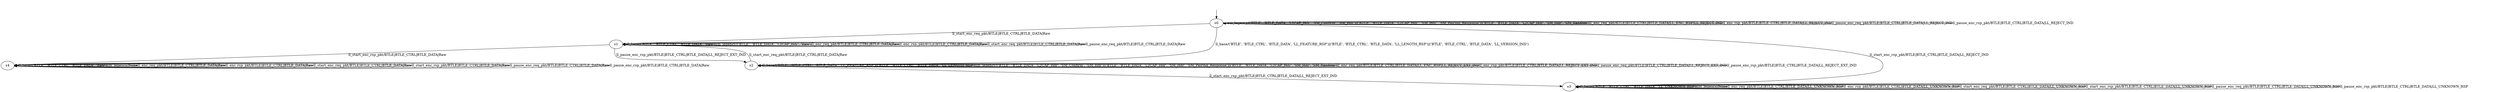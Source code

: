 digraph peripheral_all_test {
s0 [label="s0"];
s1 [label="s1"];
s2 [label="s2"];
s3 [label="s3"];
s4 [label="s4"];
s0 -> s2  [label="ll_base/('BTLE', 'BTLE_CTRL', 'BTLE_DATA', 'LL_FEATURE_RSP')|('BTLE', 'BTLE_CTRL', 'BTLE_DATA', 'LL_LENGTH_RSP')|('BTLE', 'BTLE_CTRL', 'BTLE_DATA', 'LL_VERSION_IND')"];
s0 -> s0  [label="sm_legency/('BTLE', 'BTLE_DATA', 'L2CAP_Hdr', 'SM_Confirm', 'SM_Hdr')|('BTLE', 'BTLE_DATA', 'L2CAP_Hdr', 'SM_Hdr', 'SM_Pairing_Response')|('BTLE', 'BTLE_DATA', 'L2CAP_Hdr', 'SM_Hdr', 'SM_Random')"];
s0 -> s0  [label="ll_enc_req_pkt/BTLE|BTLE_CTRL|BTLE_DATA|LL_ENC_RSP|LL_REJECT_IND"];
s0 -> s0  [label="ll_enc_rsp_pkt/BTLE|BTLE_CTRL|BTLE_DATA|LL_REJECT_IND"];
s0 -> s1  [label="ll_start_enc_req_pkt/BTLE|BTLE_CTRL|BTLE_DATA|Raw"];
s0 -> s3  [label="ll_start_enc_rsp_pkt/BTLE|BTLE_CTRL|BTLE_DATA|LL_REJECT_IND"];
s0 -> s0  [label="ll_pause_enc_req_pkt/BTLE|BTLE_CTRL|BTLE_DATA|LL_REJECT_IND"];
s0 -> s0  [label="ll_pause_enc_rsp_pkt/BTLE|BTLE_CTRL|BTLE_DATA|LL_REJECT_IND"];
s1 -> s1  [label="ll_base/('BTLE', 'BTLE_CTRL', 'BTLE_DATA', 'Raw')"];
s1 -> s1  [label="sm_legency/('BTLE', 'BTLE_DATA', 'L2CAP_Hdr', 'Raw')"];
s1 -> s1  [label="ll_enc_req_pkt/BTLE|BTLE_CTRL|BTLE_DATA|Raw"];
s1 -> s1  [label="ll_enc_rsp_pkt/BTLE|BTLE_CTRL|BTLE_DATA|Raw"];
s1 -> s1  [label="ll_start_enc_req_pkt/BTLE|BTLE_CTRL|BTLE_DATA|Raw"];
s1 -> s4  [label="ll_start_enc_rsp_pkt/BTLE|BTLE_CTRL|BTLE_DATA|Raw"];
s1 -> s1  [label="ll_pause_enc_req_pkt/BTLE|BTLE_CTRL|BTLE_DATA|Raw"];
s1 -> s2  [label="ll_pause_enc_rsp_pkt/BTLE|BTLE_CTRL|BTLE_DATA|LL_REJECT_EXT_IND"];
s2 -> s2  [label="ll_base/('BTLE', 'BTLE_CTRL', 'BTLE_DATA', 'LL_FEATURE_RSP')|('BTLE', 'BTLE_CTRL', 'BTLE_DATA', 'LL_LENGTH_RSP')"];
s2 -> s2  [label="sm_legency/('BTLE', 'BTLE_DATA', 'L2CAP_Hdr', 'SM_Confirm', 'SM_Hdr')|('BTLE', 'BTLE_DATA', 'L2CAP_Hdr', 'SM_Hdr', 'SM_Pairing_Response')|('BTLE', 'BTLE_DATA', 'L2CAP_Hdr', 'SM_Hdr', 'SM_Random')"];
s2 -> s2  [label="ll_enc_req_pkt/BTLE|BTLE_CTRL|BTLE_DATA|LL_ENC_RSP|LL_REJECT_EXT_IND"];
s2 -> s2  [label="ll_enc_rsp_pkt/BTLE|BTLE_CTRL|BTLE_DATA|LL_REJECT_EXT_IND"];
s2 -> s1  [label="ll_start_enc_req_pkt/BTLE|BTLE_CTRL|BTLE_DATA|Raw"];
s2 -> s3  [label="ll_start_enc_rsp_pkt/BTLE|BTLE_CTRL|BTLE_DATA|LL_REJECT_EXT_IND"];
s2 -> s2  [label="ll_pause_enc_req_pkt/BTLE|BTLE_CTRL|BTLE_DATA|LL_REJECT_EXT_IND"];
s2 -> s2  [label="ll_pause_enc_rsp_pkt/BTLE|BTLE_CTRL|BTLE_DATA|LL_REJECT_EXT_IND"];
s3 -> s3  [label="ll_base/('BTLE', 'BTLE_CTRL', 'BTLE_DATA', 'LL_UNKNOWN_RSP')"];
s3 -> s3  [label="sm_legency/None"];
s3 -> s3  [label="ll_enc_req_pkt/BTLE|BTLE_CTRL|BTLE_DATA|LL_UNKNOWN_RSP"];
s3 -> s3  [label="ll_enc_rsp_pkt/BTLE|BTLE_CTRL|BTLE_DATA|LL_UNKNOWN_RSP"];
s3 -> s3  [label="ll_start_enc_req_pkt/BTLE|BTLE_CTRL|BTLE_DATA|LL_UNKNOWN_RSP"];
s3 -> s3  [label="ll_start_enc_rsp_pkt/BTLE|BTLE_CTRL|BTLE_DATA|LL_UNKNOWN_RSP"];
s3 -> s3  [label="ll_pause_enc_req_pkt/BTLE|BTLE_CTRL|BTLE_DATA|LL_UNKNOWN_RSP"];
s3 -> s3  [label="ll_pause_enc_rsp_pkt/BTLE|BTLE_CTRL|BTLE_DATA|LL_UNKNOWN_RSP"];
s4 -> s4  [label="ll_base/('BTLE', 'BTLE_CTRL', 'BTLE_DATA', 'Raw')"];
s4 -> s4  [label="sm_legency/None"];
s4 -> s4  [label="ll_enc_req_pkt/BTLE|BTLE_CTRL|BTLE_DATA|Raw"];
s4 -> s4  [label="ll_enc_rsp_pkt/BTLE|BTLE_CTRL|BTLE_DATA|Raw"];
s4 -> s4  [label="ll_start_enc_req_pkt/BTLE|BTLE_CTRL|BTLE_DATA|Raw"];
s4 -> s4  [label="ll_start_enc_rsp_pkt/BTLE|BTLE_CTRL|BTLE_DATA|Raw"];
s4 -> s4  [label="ll_pause_enc_req_pkt/BTLE|BTLE_CTRL|BTLE_DATA|Raw"];
s4 -> s4  [label="ll_pause_enc_rsp_pkt/BTLE|BTLE_CTRL|BTLE_DATA|Raw"];
__start0 [label="", shape=none];
__start0 -> s0  [label=""];
}
